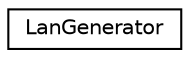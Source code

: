 digraph "Graphical Class Hierarchy"
{
 // LATEX_PDF_SIZE
  edge [fontname="Helvetica",fontsize="10",labelfontname="Helvetica",labelfontsize="10"];
  node [fontname="Helvetica",fontsize="10",shape=record];
  rankdir="LR";
  Node0 [label="LanGenerator",height=0.2,width=0.4,color="black", fillcolor="white", style="filled",URL="$classLanGenerator.html",tooltip=" "];
}
